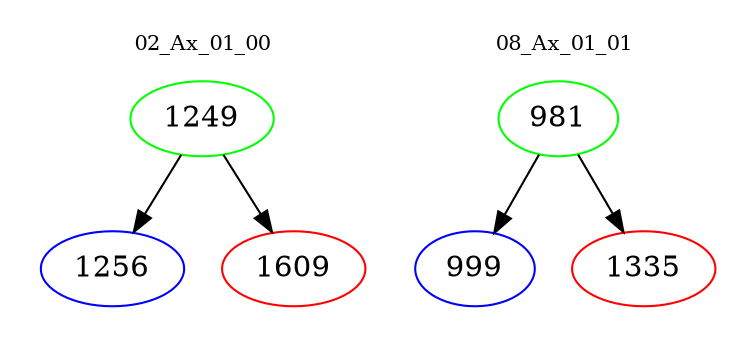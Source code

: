 digraph{
subgraph cluster_0 {
color = white
label = "02_Ax_01_00";
fontsize=10;
T0_1249 [label="1249", color="green"]
T0_1249 -> T0_1256 [color="black"]
T0_1256 [label="1256", color="blue"]
T0_1249 -> T0_1609 [color="black"]
T0_1609 [label="1609", color="red"]
}
subgraph cluster_1 {
color = white
label = "08_Ax_01_01";
fontsize=10;
T1_981 [label="981", color="green"]
T1_981 -> T1_999 [color="black"]
T1_999 [label="999", color="blue"]
T1_981 -> T1_1335 [color="black"]
T1_1335 [label="1335", color="red"]
}
}
